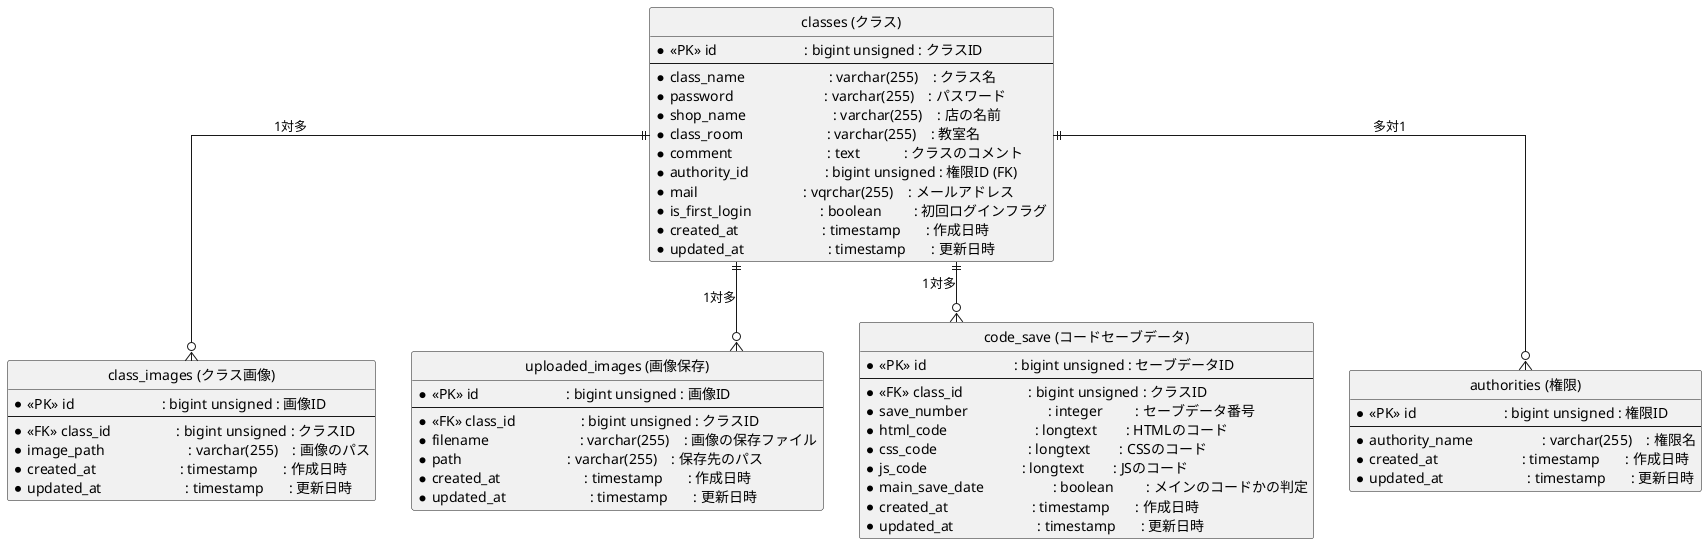 @startuml Fashion-FolderDB
hide circle
skinparam linetype ortho

entity "classes (クラス)" as classes {
    * <<PK>> id                        : bigint unsigned : クラスID
    --
    * class_name                       : varchar(255)    : クラス名
    * password                         : varchar(255)    : パスワード
    * shop_name                        : varchar(255)    : 店の名前
    * class_room                       : varchar(255)    : 教室名
    * comment                          : text            : クラスのコメント
    * authority_id                     : bigint unsigned : 権限ID (FK)
    * mail                             : vqrchar(255)    : メールアドレス
    * is_first_login                   : boolean         : 初回ログインフラグ
    * created_at                       : timestamp       : 作成日時
    * updated_at                       : timestamp       : 更新日時
}

entity "class_images (クラス画像)" as class_images {
    * <<PK>> id                        : bigint unsigned : 画像ID
    --
    * <<FK>> class_id                  : bigint unsigned : クラスID
    * image_path                       : varchar(255)    : 画像のパス
    * created_at                       : timestamp       : 作成日時
    * updated_at                       : timestamp       : 更新日時
}

entity "uploaded_images (画像保存)" as uploaded_images {
    * <<PK>> id                        : bigint unsigned : 画像ID
    --
    * <<FK>> class_id                  : bigint unsigned : クラスID
    * filename                         : varchar(255)    : 画像の保存ファイル
    * path                             : varchar(255)    : 保存先のパス
    * created_at                       : timestamp       : 作成日時
    * updated_at                       : timestamp       : 更新日時
}

entity "code_save (コードセーブデータ)" as code_save {
    * <<PK>> id                        : bigint unsigned : セーブデータID
    --
    * <<FK>> class_id                  : bigint unsigned : クラスID
    * save_number                      : integer         : セーブデータ番号
    * html_code                        : longtext        : HTMLのコード
    * css_code                         : longtext        : CSSのコード
    * js_code                          : longtext        : JSのコード
    * main_save_date                   : boolean         : メインのコードかの判定
    * created_at                       : timestamp       : 作成日時
    * updated_at                       : timestamp       : 更新日時
}

entity "authorities (権限)" as authorities {
    * <<PK>> id                        : bigint unsigned : 権限ID
    --
    * authority_name                   : varchar(255)    : 権限名
    * created_at                       : timestamp       : 作成日時
    * updated_at                       : timestamp       : 更新日時
}

classes ||--o{ class_images : "1対多"
classes ||--o{ uploaded_images : "1対多"
classes ||--o{ code_save : "1対多"
classes ||--o{ authorities : "多対1"
@enduml